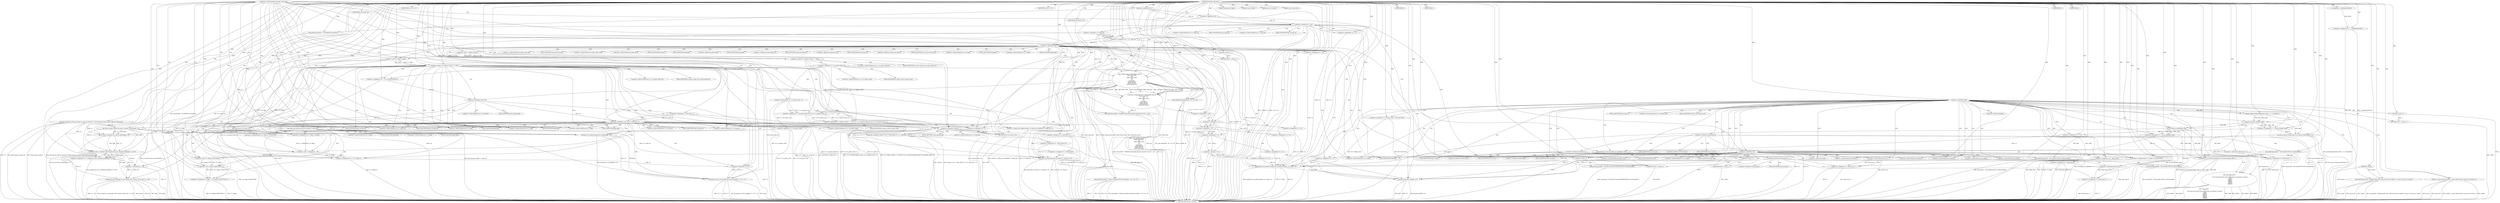 digraph hostapd_notif_assoc {  
"1000120" [label = "(METHOD,hostapd_notif_assoc)" ]
"1000597" [label = "(METHOD_RETURN,int __fastcall)" ]
"1000121" [label = "(PARAM,hostapd_data *hapd)" ]
"1000122" [label = "(PARAM,const u8 *addr)" ]
"1000123" [label = "(PARAM,const u8 *req_ies)" ]
"1000124" [label = "(PARAM,size_t req_ies_len)" ]
"1000125" [label = "(PARAM,int reassoc)" ]
"1000146" [label = "(<operator>.assignment,v28 = __readfsqword(0x28u))" ]
"1000148" [label = "(__readfsqword,__readfsqword(0x28u))" ]
"1000151" [label = "(<operator>.logicalNot,!addr)" ]
"1000154" [label = "(wpa_printf,wpa_printf(2, \"hostapd_notif_assoc: Skip event with no address\", req_ies, req_ies_len, reassoc))" ]
"1000160" [label = "(RETURN,return -1;,return -1;)" ]
"1000161" [label = "(<operator>.minus,-1)" ]
"1000163" [label = "(hostapd_logger,hostapd_logger(hapd, addr, 1u, 2, \"associated\"))" ]
"1000169" [label = "(ieee802_11_parse_elems,ieee802_11_parse_elems(req_ies, req_ies_len, &elems, 0))" ]
"1000180" [label = "(<operator>.assignment,v9 = elems.wps_ie - 2)" ]
"1000182" [label = "(<operator>.subtraction,elems.wps_ie - 2)" ]
"1000187" [label = "(IDENTIFIER,L,)" ]
"1000188" [label = "(wpa_printf,wpa_printf(2, \"STA included WPS IE in (Re)AssocReq\"))" ]
"1000197" [label = "(<operator>.assignment,v9 = elems.rsn_ie - 2)" ]
"1000199" [label = "(<operator>.subtraction,elems.rsn_ie - 2)" ]
"1000204" [label = "(IDENTIFIER,L,)" ]
"1000205" [label = "(wpa_printf,wpa_printf(2, \"STA included RSN IE in (Re)AssocReq\"))" ]
"1000210" [label = "(<operator>.assignment,v9 = elems.wpa_ie)" ]
"1000220" [label = "(<operator>.assignment,v9 = elems.wpa_ie - 2)" ]
"1000222" [label = "(<operator>.subtraction,elems.wpa_ie - 2)" ]
"1000227" [label = "(IDENTIFIER,L,)" ]
"1000228" [label = "(wpa_printf,wpa_printf(2, \"STA included WPA IE in (Re)AssocReq\"))" ]
"1000233" [label = "(IDENTIFIER,L,)" ]
"1000234" [label = "(wpa_printf,wpa_printf(2, \"STA did not include WPS/RSN/WPA IE in (Re)AssocReq\"))" ]
"1000237" [label = "(<operator>.assignment,v11 = ap_get_sta(hapd, addr))" ]
"1000239" [label = "(ap_get_sta,ap_get_sta(hapd, addr))" ]
"1000242" [label = "(<operator>.assignment,v12 = v11)" ]
"1000246" [label = "(IDENTIFIER,v11,if ( v11 ))" ]
"1000248" [label = "(ap_sta_no_session_timeout,ap_sta_no_session_timeout(hapd, v11))" ]
"1000251" [label = "(accounting_sta_stop,accounting_sta_stop(hapd, v12))" ]
"1000254" [label = "(<operator>.assignment,v12->timeout_next = STA_NULLFUNC)" ]
"1000261" [label = "(<operator>.assignment,v12 = ap_sta_add(hapd, addr))" ]
"1000263" [label = "(ap_sta_add,ap_sta_add(hapd, addr))" ]
"1000267" [label = "(<operator>.logicalNot,!v12)" ]
"1000270" [label = "(hostapd_drv_sta_disassoc,hostapd_drv_sta_disassoc(hapd, addr, 5))" ]
"1000274" [label = "(RETURN,return -1;,return -1;)" ]
"1000275" [label = "(<operator>.minus,-1)" ]
"1000277" [label = "(<operator>.assignment,v13 = hapd->iface)" ]
"1000282" [label = "(<operators>.assignmentAnd,v12->flags &= 0xFFFECFFF)" ]
"1000288" [label = "(wpa_printf,wpa_printf(\n      3,\n      \"STA %02x:%02x:%02x:%02x:%02x:%02x not allowed to connect\",\n      *addr,\n      addr[1],\n      addr[2],\n      addr[3],\n      addr[4],\n      addr[5]))" ]
"1000308" [label = "(<operator>.assignment,v14 = 1)" ]
"1000312" [label = "(hostapd_drv_sta_disassoc,hostapd_drv_sta_disassoc(hapd, v12->addr, v14))" ]
"1000318" [label = "(ap_free_sta,ap_free_sta(hapd, v12))" ]
"1000321" [label = "(RETURN,return -1;,return -1;)" ]
"1000322" [label = "(<operator>.minus,-1)" ]
"1000324" [label = "(ap_copy_sta_supp_op_classes,ap_copy_sta_supp_op_classes(v12, elems.supp_op_classes, elems.supp_op_classes_len))" ]
"1000340" [label = "(<operator>.logicalOr,!v9 || !v10)" ]
"1000341" [label = "(<operator>.logicalNot,!v9)" ]
"1000343" [label = "(<operator>.logicalNot,!v10)" ]
"1000346" [label = "(wpa_printf,wpa_printf(2, \"No WPA/RSN IE from STA\"))" ]
"1000349" [label = "(<operator>.assignment,v14 = 13)" ]
"1000354" [label = "(<operator>.logicalNot,!v12->wpa_sm)" ]
"1000358" [label = "(<operator>.assignment,v18 = v12->wpa_sm)" ]
"1000364" [label = "(<operator>.logicalNot,!v18)" ]
"1000367" [label = "(wpa_printf,wpa_printf(5, \"Failed to initialize WPA state machine\", v15, v16, v17))" ]
"1000373" [label = "(RETURN,return -1;,return -1;)" ]
"1000374" [label = "(<operator>.minus,-1)" ]
"1000376" [label = "(<operator>.assignment,v19 = wpa_validate_wpa_ie(\n            hapd->wpa_auth,\n            v18,\n            hapd->iface->freq,\n            v9,\n            v10,\n            elems.mdie,\n            elems.mdie_len,\n            elems.owe_dh,\n            elems.owe_dh_len))" ]
"1000378" [label = "(wpa_validate_wpa_ie,wpa_validate_wpa_ie(\n            hapd->wpa_auth,\n            v18,\n            hapd->iface->freq,\n            v9,\n            v10,\n            elems.mdie,\n            elems.mdie_len,\n            elems.owe_dh,\n            elems.owe_dh_len))" ]
"1000403" [label = "(IDENTIFIER,v19,if ( v19 ))" ]
"1000405" [label = "(<operator>.assignment,p = v19)" ]
"1000408" [label = "(wpa_printf,wpa_printf(2, \"WPA/RSN information element rejected? (res %u)\", v19))" ]
"1000412" [label = "(wpa_hexdump,wpa_hexdump(2, \"IE\", v9, v10))" ]
"1000417" [label = "(<operator>.assignment,v14 = 18)" ]
"1000421" [label = "(<operator>.notEquals,p != 2)" ]
"1000425" [label = "(<operator>.assignment,v14 = 19)" ]
"1000429" [label = "(<operator>.notEquals,p != 3)" ]
"1000433" [label = "(<operator>.assignment,v14 = 20)" ]
"1000437" [label = "(<operator>.notEquals,p != 4)" ]
"1000441" [label = "(<operator>.assignment,v14 = 13)" ]
"1000445" [label = "(<operator>.equals,p == 8)" ]
"1000448" [label = "(<operator>.assignment,v14 = 24)" ]
"1000453" [label = "(<operator>.logicalAnd,(v12->flags & 0x402) == 1026 && !v12->sa_query_timed_out && v12->sa_query_count > 0)" ]
"1000454" [label = "(<operator>.equals,(v12->flags & 0x402) == 1026)" ]
"1000455" [label = "(<operator>.and,v12->flags & 0x402)" ]
"1000461" [label = "(<operator>.logicalAnd,!v12->sa_query_timed_out && v12->sa_query_count > 0)" ]
"1000462" [label = "(<operator>.logicalNot,!v12->sa_query_timed_out)" ]
"1000466" [label = "(<operator>.greaterThan,v12->sa_query_count > 0)" ]
"1000471" [label = "(ap_check_sa_query_timeout,ap_check_sa_query_timeout(hapd, v12))" ]
"1000475" [label = "(<operator>.equals,(v12->flags & 0x402) == 1026)" ]
"1000476" [label = "(<operator>.and,v12->flags & 0x402)" ]
"1000483" [label = "(<operator>.assignment,v20 = v12->sa_query_timed_out)" ]
"1000489" [label = "(<operator>.logicalAnd,!v20 && v12->auth_alg != 2)" ]
"1000490" [label = "(<operator>.logicalNot,!v20)" ]
"1000492" [label = "(<operator>.notEquals,v12->auth_alg != 2)" ]
"1000499" [label = "(<operator>.logicalNot,!v12->sa_query_count)" ]
"1000503" [label = "(ap_sta_start_sa_query,ap_sta_start_sa_query(hapd, v12))" ]
"1000506" [label = "(<operator>.assignment,v21 = hostapd_eid_assoc_comeback_time(hapd, v12, buf))" ]
"1000508" [label = "(hostapd_eid_assoc_comeback_time,hostapd_eid_assoc_comeback_time(hapd, v12, buf))" ]
"1000512" [label = "(hostapd_sta_assoc,hostapd_sta_assoc(hapd, addr, reassoc, 0x1Eu, buf, v21 - buf))" ]
"1000518" [label = "(<operator>.subtraction,v21 - buf)" ]
"1000521" [label = "(RETURN,return v20;,return v20;)" ]
"1000522" [label = "(IDENTIFIER,v20,return v20;)" ]
"1000524" [label = "(wpa_auth_uses_mfp,wpa_auth_uses_mfp(v12->wpa_sm))" ]
"1000528" [label = "(<operators>.assignmentOr,v12->flags |= 0x400u)" ]
"1000534" [label = "(<operators>.assignmentAnd,v12->flags &= 0xFFFFFBFF)" ]
"1000539" [label = "(<operator>.assignment,v22 = v12->flags & 2)" ]
"1000541" [label = "(<operator>.and,v12->flags & 2)" ]
"1000546" [label = "(<operator>.assignment,v12->flags = v12->flags & 0xFFF7FFFF | 3)" ]
"1000550" [label = "(<operator>.or,v12->flags & 0xFFF7FFFF | 3)" ]
"1000551" [label = "(<operator>.and,v12->flags & 0xFFF7FFFF)" ]
"1000557" [label = "(hostapd_set_sta_flags,hostapd_set_sta_flags(hapd, v12))" ]
"1000561" [label = "(<operator>.logicalOr,!reassoc || (v23 = WPA_ASSOC_FT, v12->auth_alg != 2))" ]
"1000562" [label = "(<operator>.logicalNot,!reassoc)" ]
"1000565" [label = "(<operator>.assignment,v23 = WPA_ASSOC_FT)" ]
"1000568" [label = "(<operator>.notEquals,v12->auth_alg != 2)" ]
"1000573" [label = "(<operator>.assignment,v23 = WPA_ASSOC)" ]
"1000576" [label = "(wpa_auth_sm_event,wpa_auth_sm_event(v12->wpa_sm, v23))" ]
"1000581" [label = "(<operator>.assignment,v20 = 0)" ]
"1000584" [label = "(hostapd_new_assoc_sta,hostapd_new_assoc_sta(hapd, v12, v22 != 0))" ]
"1000587" [label = "(<operator>.notEquals,v22 != 0)" ]
"1000590" [label = "(ieee802_1x_notify_port_enabled,ieee802_1x_notify_port_enabled(v12->eapol_sm, 1))" ]
"1000595" [label = "(RETURN,return v20;,return v20;)" ]
"1000596" [label = "(IDENTIFIER,v20,return v20;)" ]
"1000172" [label = "(<operator>.addressOf,&elems)" ]
"1000176" [label = "(<operator>.fieldAccess,elems.wps_ie)" ]
"1000178" [label = "(FIELD_IDENTIFIER,wps_ie,wps_ie)" ]
"1000183" [label = "(<operator>.fieldAccess,elems.wps_ie)" ]
"1000185" [label = "(FIELD_IDENTIFIER,wps_ie,wps_ie)" ]
"1000193" [label = "(<operator>.fieldAccess,elems.rsn_ie)" ]
"1000195" [label = "(FIELD_IDENTIFIER,rsn_ie,rsn_ie)" ]
"1000200" [label = "(<operator>.fieldAccess,elems.rsn_ie)" ]
"1000202" [label = "(FIELD_IDENTIFIER,rsn_ie,rsn_ie)" ]
"1000212" [label = "(<operator>.fieldAccess,elems.wpa_ie)" ]
"1000214" [label = "(FIELD_IDENTIFIER,wpa_ie,wpa_ie)" ]
"1000216" [label = "(<operator>.fieldAccess,elems.wpa_ie)" ]
"1000218" [label = "(FIELD_IDENTIFIER,wpa_ie,wpa_ie)" ]
"1000223" [label = "(<operator>.fieldAccess,elems.wpa_ie)" ]
"1000225" [label = "(FIELD_IDENTIFIER,wpa_ie,wpa_ie)" ]
"1000255" [label = "(<operator>.indirectFieldAccess,v12->timeout_next)" ]
"1000257" [label = "(FIELD_IDENTIFIER,timeout_next,timeout_next)" ]
"1000279" [label = "(<operator>.indirectFieldAccess,hapd->iface)" ]
"1000281" [label = "(FIELD_IDENTIFIER,iface,iface)" ]
"1000283" [label = "(<operator>.indirectFieldAccess,v12->flags)" ]
"1000285" [label = "(FIELD_IDENTIFIER,flags,flags)" ]
"1000291" [label = "(<operator>.indirection,*addr)" ]
"1000293" [label = "(<operator>.indirectIndexAccess,addr[1])" ]
"1000296" [label = "(<operator>.indirectIndexAccess,addr[2])" ]
"1000299" [label = "(<operator>.indirectIndexAccess,addr[3])" ]
"1000302" [label = "(<operator>.indirectIndexAccess,addr[4])" ]
"1000305" [label = "(<operator>.indirectIndexAccess,addr[5])" ]
"1000314" [label = "(<operator>.indirectFieldAccess,v12->addr)" ]
"1000316" [label = "(FIELD_IDENTIFIER,addr,addr)" ]
"1000333" [label = "(<operator>.indirectFieldAccess,hapd->conf->wpa)" ]
"1000355" [label = "(<operator>.indirectFieldAccess,v12->wpa_sm)" ]
"1000357" [label = "(FIELD_IDENTIFIER,wpa_sm,wpa_sm)" ]
"1000360" [label = "(<operator>.indirectFieldAccess,v12->wpa_sm)" ]
"1000362" [label = "(FIELD_IDENTIFIER,wpa_sm,wpa_sm)" ]
"1000379" [label = "(<operator>.indirectFieldAccess,hapd->wpa_auth)" ]
"1000381" [label = "(FIELD_IDENTIFIER,wpa_auth,wpa_auth)" ]
"1000383" [label = "(<operator>.indirectFieldAccess,hapd->iface->freq)" ]
"1000384" [label = "(<operator>.indirectFieldAccess,hapd->iface)" ]
"1000386" [label = "(FIELD_IDENTIFIER,iface,iface)" ]
"1000387" [label = "(FIELD_IDENTIFIER,freq,freq)" ]
"1000390" [label = "(<operator>.fieldAccess,elems.mdie)" ]
"1000392" [label = "(FIELD_IDENTIFIER,mdie,mdie)" ]
"1000393" [label = "(<operator>.fieldAccess,elems.mdie_len)" ]
"1000395" [label = "(FIELD_IDENTIFIER,mdie_len,mdie_len)" ]
"1000396" [label = "(<operator>.fieldAccess,elems.owe_dh)" ]
"1000398" [label = "(FIELD_IDENTIFIER,owe_dh,owe_dh)" ]
"1000399" [label = "(<operator>.fieldAccess,elems.owe_dh_len)" ]
"1000401" [label = "(FIELD_IDENTIFIER,owe_dh_len,owe_dh_len)" ]
"1000456" [label = "(<operator>.indirectFieldAccess,v12->flags)" ]
"1000458" [label = "(FIELD_IDENTIFIER,flags,flags)" ]
"1000463" [label = "(<operator>.indirectFieldAccess,v12->sa_query_timed_out)" ]
"1000465" [label = "(FIELD_IDENTIFIER,sa_query_timed_out,sa_query_timed_out)" ]
"1000467" [label = "(<operator>.indirectFieldAccess,v12->sa_query_count)" ]
"1000469" [label = "(FIELD_IDENTIFIER,sa_query_count,sa_query_count)" ]
"1000477" [label = "(<operator>.indirectFieldAccess,v12->flags)" ]
"1000479" [label = "(FIELD_IDENTIFIER,flags,flags)" ]
"1000485" [label = "(<operator>.indirectFieldAccess,v12->sa_query_timed_out)" ]
"1000487" [label = "(FIELD_IDENTIFIER,sa_query_timed_out,sa_query_timed_out)" ]
"1000493" [label = "(<operator>.indirectFieldAccess,v12->auth_alg)" ]
"1000495" [label = "(FIELD_IDENTIFIER,auth_alg,auth_alg)" ]
"1000500" [label = "(<operator>.indirectFieldAccess,v12->sa_query_count)" ]
"1000502" [label = "(FIELD_IDENTIFIER,sa_query_count,sa_query_count)" ]
"1000525" [label = "(<operator>.indirectFieldAccess,v12->wpa_sm)" ]
"1000527" [label = "(FIELD_IDENTIFIER,wpa_sm,wpa_sm)" ]
"1000529" [label = "(<operator>.indirectFieldAccess,v12->flags)" ]
"1000531" [label = "(FIELD_IDENTIFIER,flags,flags)" ]
"1000535" [label = "(<operator>.indirectFieldAccess,v12->flags)" ]
"1000537" [label = "(FIELD_IDENTIFIER,flags,flags)" ]
"1000542" [label = "(<operator>.indirectFieldAccess,v12->flags)" ]
"1000544" [label = "(FIELD_IDENTIFIER,flags,flags)" ]
"1000547" [label = "(<operator>.indirectFieldAccess,v12->flags)" ]
"1000549" [label = "(FIELD_IDENTIFIER,flags,flags)" ]
"1000552" [label = "(<operator>.indirectFieldAccess,v12->flags)" ]
"1000554" [label = "(FIELD_IDENTIFIER,flags,flags)" ]
"1000569" [label = "(<operator>.indirectFieldAccess,v12->auth_alg)" ]
"1000571" [label = "(FIELD_IDENTIFIER,auth_alg,auth_alg)" ]
"1000577" [label = "(<operator>.indirectFieldAccess,v12->wpa_sm)" ]
"1000579" [label = "(FIELD_IDENTIFIER,wpa_sm,wpa_sm)" ]
"1000591" [label = "(<operator>.indirectFieldAccess,v12->eapol_sm)" ]
"1000593" [label = "(FIELD_IDENTIFIER,eapol_sm,eapol_sm)" ]
  "1000373" -> "1000597"  [ label = "DDG: <RET>"] 
  "1000367" -> "1000597"  [ label = "DDG: v15"] 
  "1000210" -> "1000597"  [ label = "DDG: elems.wpa_ie"] 
  "1000180" -> "1000597"  [ label = "DDG: v9"] 
  "1000161" -> "1000597"  [ label = "DDG: -1"] 
  "1000267" -> "1000597"  [ label = "DDG: !v12"] 
  "1000412" -> "1000597"  [ label = "DDG: v10"] 
  "1000550" -> "1000597"  [ label = "DDG: v12->flags & 0xFFF7FFFF"] 
  "1000581" -> "1000597"  [ label = "DDG: v20"] 
  "1000476" -> "1000597"  [ label = "DDG: v12->flags"] 
  "1000341" -> "1000597"  [ label = "DDG: v9"] 
  "1000374" -> "1000597"  [ label = "DDG: -1"] 
  "1000512" -> "1000597"  [ label = "DDG: v21 - buf"] 
  "1000445" -> "1000597"  [ label = "DDG: p == 8"] 
  "1000199" -> "1000597"  [ label = "DDG: elems.rsn_ie"] 
  "1000378" -> "1000597"  [ label = "DDG: v10"] 
  "1000205" -> "1000597"  [ label = "DDG: wpa_printf(2, \"STA included RSN IE in (Re)AssocReq\")"] 
  "1000565" -> "1000597"  [ label = "DDG: WPA_ASSOC_FT"] 
  "1000584" -> "1000597"  [ label = "DDG: hostapd_new_assoc_sta(hapd, v12, v22 != 0)"] 
  "1000461" -> "1000597"  [ label = "DDG: !v12->sa_query_timed_out"] 
  "1000524" -> "1000597"  [ label = "DDG: wpa_auth_uses_mfp(v12->wpa_sm)"] 
  "1000322" -> "1000597"  [ label = "DDG: -1"] 
  "1000163" -> "1000597"  [ label = "DDG: hostapd_logger(hapd, addr, 1u, 2, \"associated\")"] 
  "1000499" -> "1000597"  [ label = "DDG: v12->sa_query_count"] 
  "1000197" -> "1000597"  [ label = "DDG: elems.rsn_ie - 2"] 
  "1000222" -> "1000597"  [ label = "DDG: elems.wpa_ie"] 
  "1000324" -> "1000597"  [ label = "DDG: v12"] 
  "1000242" -> "1000597"  [ label = "DDG: v11"] 
  "1000343" -> "1000597"  [ label = "DDG: v10"] 
  "1000237" -> "1000597"  [ label = "DDG: ap_get_sta(hapd, addr)"] 
  "1000512" -> "1000597"  [ label = "DDG: hostapd_sta_assoc(hapd, addr, reassoc, 0x1Eu, buf, v21 - buf)"] 
  "1000318" -> "1000597"  [ label = "DDG: hapd"] 
  "1000512" -> "1000597"  [ label = "DDG: reassoc"] 
  "1000263" -> "1000597"  [ label = "DDG: addr"] 
  "1000512" -> "1000597"  [ label = "DDG: buf"] 
  "1000254" -> "1000597"  [ label = "DDG: STA_NULLFUNC"] 
  "1000412" -> "1000597"  [ label = "DDG: v9"] 
  "1000421" -> "1000597"  [ label = "DDG: p"] 
  "1000154" -> "1000597"  [ label = "DDG: req_ies"] 
  "1000378" -> "1000597"  [ label = "DDG: elems.mdie_len"] 
  "1000210" -> "1000597"  [ label = "DDG: v9"] 
  "1000512" -> "1000597"  [ label = "DDG: addr"] 
  "1000364" -> "1000597"  [ label = "DDG: !v18"] 
  "1000546" -> "1000597"  [ label = "DDG: v12->flags"] 
  "1000220" -> "1000597"  [ label = "DDG: v9"] 
  "1000576" -> "1000597"  [ label = "DDG: v12->wpa_sm"] 
  "1000234" -> "1000597"  [ label = "DDG: wpa_printf(2, \"STA did not include WPS/RSN/WPA IE in (Re)AssocReq\")"] 
  "1000151" -> "1000597"  [ label = "DDG: addr"] 
  "1000378" -> "1000597"  [ label = "DDG: v18"] 
  "1000270" -> "1000597"  [ label = "DDG: addr"] 
  "1000318" -> "1000597"  [ label = "DDG: v12"] 
  "1000437" -> "1000597"  [ label = "DDG: p"] 
  "1000282" -> "1000597"  [ label = "DDG: v12->flags"] 
  "1000288" -> "1000597"  [ label = "DDG: addr[2]"] 
  "1000270" -> "1000597"  [ label = "DDG: hostapd_drv_sta_disassoc(hapd, addr, 5)"] 
  "1000587" -> "1000597"  [ label = "DDG: v22"] 
  "1000239" -> "1000597"  [ label = "DDG: addr"] 
  "1000340" -> "1000597"  [ label = "DDG: !v9"] 
  "1000288" -> "1000597"  [ label = "DDG: addr[4]"] 
  "1000512" -> "1000597"  [ label = "DDG: hapd"] 
  "1000248" -> "1000597"  [ label = "DDG: v11"] 
  "1000182" -> "1000597"  [ label = "DDG: elems.wps_ie"] 
  "1000437" -> "1000597"  [ label = "DDG: p != 4"] 
  "1000267" -> "1000597"  [ label = "DDG: v12"] 
  "1000364" -> "1000597"  [ label = "DDG: v18"] 
  "1000180" -> "1000597"  [ label = "DDG: elems.wps_ie - 2"] 
  "1000146" -> "1000597"  [ label = "DDG: v28"] 
  "1000453" -> "1000597"  [ label = "DDG: (v12->flags & 0x402) == 1026 && !v12->sa_query_timed_out && v12->sa_query_count > 0"] 
  "1000146" -> "1000597"  [ label = "DDG: __readfsqword(0x28u)"] 
  "1000576" -> "1000597"  [ label = "DDG: wpa_auth_sm_event(v12->wpa_sm, v23)"] 
  "1000154" -> "1000597"  [ label = "DDG: req_ies_len"] 
  "1000475" -> "1000597"  [ label = "DDG: (v12->flags & 0x402) == 1026"] 
  "1000506" -> "1000597"  [ label = "DDG: hostapd_eid_assoc_comeback_time(hapd, v12, buf)"] 
  "1000270" -> "1000597"  [ label = "DDG: hapd"] 
  "1000261" -> "1000597"  [ label = "DDG: ap_sta_add(hapd, addr)"] 
  "1000590" -> "1000597"  [ label = "DDG: v12->eapol_sm"] 
  "1000346" -> "1000597"  [ label = "DDG: wpa_printf(2, \"No WPA/RSN IE from STA\")"] 
  "1000561" -> "1000597"  [ label = "DDG: !reassoc"] 
  "1000367" -> "1000597"  [ label = "DDG: wpa_printf(5, \"Failed to initialize WPA state machine\", v15, v16, v17)"] 
  "1000376" -> "1000597"  [ label = "DDG: wpa_validate_wpa_ie(\n            hapd->wpa_auth,\n            v18,\n            hapd->iface->freq,\n            v9,\n            v10,\n            elems.mdie,\n            elems.mdie_len,\n            elems.owe_dh,\n            elems.owe_dh_len)"] 
  "1000288" -> "1000597"  [ label = "DDG: addr[1]"] 
  "1000489" -> "1000597"  [ label = "DDG: !v20"] 
  "1000254" -> "1000597"  [ label = "DDG: v12->timeout_next"] 
  "1000220" -> "1000597"  [ label = "DDG: elems.wpa_ie - 2"] 
  "1000584" -> "1000597"  [ label = "DDG: hapd"] 
  "1000154" -> "1000597"  [ label = "DDG: reassoc"] 
  "1000288" -> "1000597"  [ label = "DDG: wpa_printf(\n      3,\n      \"STA %02x:%02x:%02x:%02x:%02x:%02x not allowed to connect\",\n      *addr,\n      addr[1],\n      addr[2],\n      addr[3],\n      addr[4],\n      addr[5])"] 
  "1000277" -> "1000597"  [ label = "DDG: hapd->iface"] 
  "1000573" -> "1000597"  [ label = "DDG: WPA_ASSOC"] 
  "1000312" -> "1000597"  [ label = "DDG: v12->addr"] 
  "1000462" -> "1000597"  [ label = "DDG: v12->sa_query_timed_out"] 
  "1000275" -> "1000597"  [ label = "DDG: -1"] 
  "1000378" -> "1000597"  [ label = "DDG: hapd->wpa_auth"] 
  "1000340" -> "1000597"  [ label = "DDG: !v10"] 
  "1000169" -> "1000597"  [ label = "DDG: req_ies"] 
  "1000489" -> "1000597"  [ label = "DDG: v12->auth_alg != 2"] 
  "1000539" -> "1000597"  [ label = "DDG: v12->flags & 2"] 
  "1000248" -> "1000597"  [ label = "DDG: ap_sta_no_session_timeout(hapd, v11)"] 
  "1000499" -> "1000597"  [ label = "DDG: !v12->sa_query_count"] 
  "1000445" -> "1000597"  [ label = "DDG: p"] 
  "1000288" -> "1000597"  [ label = "DDG: *addr"] 
  "1000197" -> "1000597"  [ label = "DDG: v9"] 
  "1000367" -> "1000597"  [ label = "DDG: v17"] 
  "1000408" -> "1000597"  [ label = "DDG: v19"] 
  "1000503" -> "1000597"  [ label = "DDG: ap_sta_start_sa_query(hapd, v12)"] 
  "1000312" -> "1000597"  [ label = "DDG: v14"] 
  "1000169" -> "1000597"  [ label = "DDG: req_ies_len"] 
  "1000408" -> "1000597"  [ label = "DDG: wpa_printf(2, \"WPA/RSN information element rejected? (res %u)\", v19)"] 
  "1000584" -> "1000597"  [ label = "DDG: v22 != 0"] 
  "1000188" -> "1000597"  [ label = "DDG: wpa_printf(2, \"STA included WPS IE in (Re)AssocReq\")"] 
  "1000378" -> "1000597"  [ label = "DDG: v9"] 
  "1000518" -> "1000597"  [ label = "DDG: v21"] 
  "1000490" -> "1000597"  [ label = "DDG: v20"] 
  "1000125" -> "1000597"  [ label = "DDG: reassoc"] 
  "1000562" -> "1000597"  [ label = "DDG: reassoc"] 
  "1000568" -> "1000597"  [ label = "DDG: v12->auth_alg != 2"] 
  "1000475" -> "1000597"  [ label = "DDG: v12->flags & 0x402"] 
  "1000568" -> "1000597"  [ label = "DDG: v12->auth_alg"] 
  "1000489" -> "1000597"  [ label = "DDG: !v20 && v12->auth_alg != 2"] 
  "1000557" -> "1000597"  [ label = "DDG: hostapd_set_sta_flags(hapd, v12)"] 
  "1000584" -> "1000597"  [ label = "DDG: v12"] 
  "1000466" -> "1000597"  [ label = "DDG: v12->sa_query_count"] 
  "1000228" -> "1000597"  [ label = "DDG: wpa_printf(2, \"STA included WPA IE in (Re)AssocReq\")"] 
  "1000324" -> "1000597"  [ label = "DDG: elems.supp_op_classes_len"] 
  "1000376" -> "1000597"  [ label = "DDG: v19"] 
  "1000378" -> "1000597"  [ label = "DDG: elems.owe_dh"] 
  "1000288" -> "1000597"  [ label = "DDG: addr[3]"] 
  "1000169" -> "1000597"  [ label = "DDG: ieee802_11_parse_elems(req_ies, req_ies_len, &elems, 0)"] 
  "1000492" -> "1000597"  [ label = "DDG: v12->auth_alg"] 
  "1000354" -> "1000597"  [ label = "DDG: !v12->wpa_sm"] 
  "1000590" -> "1000597"  [ label = "DDG: ieee802_1x_notify_port_enabled(v12->eapol_sm, 1)"] 
  "1000277" -> "1000597"  [ label = "DDG: v13"] 
  "1000412" -> "1000597"  [ label = "DDG: wpa_hexdump(2, \"IE\", v9, v10)"] 
  "1000378" -> "1000597"  [ label = "DDG: hapd->iface->freq"] 
  "1000288" -> "1000597"  [ label = "DDG: addr[5]"] 
  "1000429" -> "1000597"  [ label = "DDG: p"] 
  "1000378" -> "1000597"  [ label = "DDG: elems.owe_dh_len"] 
  "1000421" -> "1000597"  [ label = "DDG: p != 2"] 
  "1000340" -> "1000597"  [ label = "DDG: !v9 || !v10"] 
  "1000576" -> "1000597"  [ label = "DDG: v23"] 
  "1000318" -> "1000597"  [ label = "DDG: ap_free_sta(hapd, v12)"] 
  "1000461" -> "1000597"  [ label = "DDG: v12->sa_query_count > 0"] 
  "1000324" -> "1000597"  [ label = "DDG: elems.supp_op_classes"] 
  "1000169" -> "1000597"  [ label = "DDG: &elems"] 
  "1000483" -> "1000597"  [ label = "DDG: v12->sa_query_timed_out"] 
  "1000453" -> "1000597"  [ label = "DDG: !v12->sa_query_timed_out && v12->sa_query_count > 0"] 
  "1000154" -> "1000597"  [ label = "DDG: wpa_printf(2, \"hostapd_notif_assoc: Skip event with no address\", req_ies, req_ies_len, reassoc)"] 
  "1000561" -> "1000597"  [ label = "DDG: !reassoc || (v23 = WPA_ASSOC_FT, v12->auth_alg != 2)"] 
  "1000471" -> "1000597"  [ label = "DDG: ap_check_sa_query_timeout(hapd, v12)"] 
  "1000367" -> "1000597"  [ label = "DDG: v16"] 
  "1000324" -> "1000597"  [ label = "DDG: ap_copy_sta_supp_op_classes(v12, elems.supp_op_classes, elems.supp_op_classes_len)"] 
  "1000312" -> "1000597"  [ label = "DDG: hostapd_drv_sta_disassoc(hapd, v12->addr, v14)"] 
  "1000508" -> "1000597"  [ label = "DDG: v12"] 
  "1000429" -> "1000597"  [ label = "DDG: p != 3"] 
  "1000378" -> "1000597"  [ label = "DDG: elems.mdie"] 
  "1000151" -> "1000597"  [ label = "DDG: !addr"] 
  "1000251" -> "1000597"  [ label = "DDG: accounting_sta_stop(hapd, v12)"] 
  "1000546" -> "1000597"  [ label = "DDG: v12->flags & 0xFFF7FFFF | 3"] 
  "1000358" -> "1000597"  [ label = "DDG: v12->wpa_sm"] 
  "1000595" -> "1000597"  [ label = "DDG: <RET>"] 
  "1000274" -> "1000597"  [ label = "DDG: <RET>"] 
  "1000321" -> "1000597"  [ label = "DDG: <RET>"] 
  "1000160" -> "1000597"  [ label = "DDG: <RET>"] 
  "1000521" -> "1000597"  [ label = "DDG: <RET>"] 
  "1000120" -> "1000121"  [ label = "DDG: "] 
  "1000120" -> "1000122"  [ label = "DDG: "] 
  "1000120" -> "1000123"  [ label = "DDG: "] 
  "1000120" -> "1000124"  [ label = "DDG: "] 
  "1000120" -> "1000125"  [ label = "DDG: "] 
  "1000148" -> "1000146"  [ label = "DDG: 0x28u"] 
  "1000120" -> "1000146"  [ label = "DDG: "] 
  "1000120" -> "1000148"  [ label = "DDG: "] 
  "1000120" -> "1000151"  [ label = "DDG: "] 
  "1000120" -> "1000154"  [ label = "DDG: "] 
  "1000125" -> "1000154"  [ label = "DDG: reassoc"] 
  "1000161" -> "1000160"  [ label = "DDG: -1"] 
  "1000120" -> "1000161"  [ label = "DDG: "] 
  "1000120" -> "1000163"  [ label = "DDG: "] 
  "1000151" -> "1000163"  [ label = "DDG: addr"] 
  "1000120" -> "1000169"  [ label = "DDG: "] 
  "1000182" -> "1000180"  [ label = "DDG: elems.wps_ie"] 
  "1000182" -> "1000180"  [ label = "DDG: 2"] 
  "1000120" -> "1000180"  [ label = "DDG: "] 
  "1000120" -> "1000182"  [ label = "DDG: "] 
  "1000120" -> "1000187"  [ label = "DDG: "] 
  "1000120" -> "1000188"  [ label = "DDG: "] 
  "1000199" -> "1000197"  [ label = "DDG: elems.rsn_ie"] 
  "1000199" -> "1000197"  [ label = "DDG: 2"] 
  "1000120" -> "1000197"  [ label = "DDG: "] 
  "1000120" -> "1000199"  [ label = "DDG: "] 
  "1000120" -> "1000204"  [ label = "DDG: "] 
  "1000120" -> "1000205"  [ label = "DDG: "] 
  "1000120" -> "1000210"  [ label = "DDG: "] 
  "1000222" -> "1000220"  [ label = "DDG: elems.wpa_ie"] 
  "1000222" -> "1000220"  [ label = "DDG: 2"] 
  "1000120" -> "1000220"  [ label = "DDG: "] 
  "1000120" -> "1000222"  [ label = "DDG: "] 
  "1000120" -> "1000227"  [ label = "DDG: "] 
  "1000120" -> "1000228"  [ label = "DDG: "] 
  "1000120" -> "1000233"  [ label = "DDG: "] 
  "1000120" -> "1000234"  [ label = "DDG: "] 
  "1000239" -> "1000237"  [ label = "DDG: hapd"] 
  "1000239" -> "1000237"  [ label = "DDG: addr"] 
  "1000120" -> "1000237"  [ label = "DDG: "] 
  "1000163" -> "1000239"  [ label = "DDG: hapd"] 
  "1000120" -> "1000239"  [ label = "DDG: "] 
  "1000163" -> "1000239"  [ label = "DDG: addr"] 
  "1000237" -> "1000242"  [ label = "DDG: v11"] 
  "1000120" -> "1000242"  [ label = "DDG: "] 
  "1000120" -> "1000246"  [ label = "DDG: "] 
  "1000239" -> "1000248"  [ label = "DDG: hapd"] 
  "1000120" -> "1000248"  [ label = "DDG: "] 
  "1000237" -> "1000248"  [ label = "DDG: v11"] 
  "1000248" -> "1000251"  [ label = "DDG: hapd"] 
  "1000120" -> "1000251"  [ label = "DDG: "] 
  "1000242" -> "1000251"  [ label = "DDG: v12"] 
  "1000120" -> "1000254"  [ label = "DDG: "] 
  "1000263" -> "1000261"  [ label = "DDG: hapd"] 
  "1000263" -> "1000261"  [ label = "DDG: addr"] 
  "1000120" -> "1000261"  [ label = "DDG: "] 
  "1000239" -> "1000263"  [ label = "DDG: hapd"] 
  "1000120" -> "1000263"  [ label = "DDG: "] 
  "1000239" -> "1000263"  [ label = "DDG: addr"] 
  "1000261" -> "1000267"  [ label = "DDG: v12"] 
  "1000120" -> "1000267"  [ label = "DDG: "] 
  "1000263" -> "1000270"  [ label = "DDG: hapd"] 
  "1000120" -> "1000270"  [ label = "DDG: "] 
  "1000263" -> "1000270"  [ label = "DDG: addr"] 
  "1000275" -> "1000274"  [ label = "DDG: -1"] 
  "1000120" -> "1000275"  [ label = "DDG: "] 
  "1000120" -> "1000277"  [ label = "DDG: "] 
  "1000120" -> "1000282"  [ label = "DDG: "] 
  "1000120" -> "1000288"  [ label = "DDG: "] 
  "1000263" -> "1000288"  [ label = "DDG: addr"] 
  "1000239" -> "1000288"  [ label = "DDG: addr"] 
  "1000120" -> "1000308"  [ label = "DDG: "] 
  "1000251" -> "1000312"  [ label = "DDG: hapd"] 
  "1000263" -> "1000312"  [ label = "DDG: hapd"] 
  "1000120" -> "1000312"  [ label = "DDG: "] 
  "1000441" -> "1000312"  [ label = "DDG: v14"] 
  "1000425" -> "1000312"  [ label = "DDG: v14"] 
  "1000349" -> "1000312"  [ label = "DDG: v14"] 
  "1000433" -> "1000312"  [ label = "DDG: v14"] 
  "1000448" -> "1000312"  [ label = "DDG: v14"] 
  "1000308" -> "1000312"  [ label = "DDG: v14"] 
  "1000417" -> "1000312"  [ label = "DDG: v14"] 
  "1000312" -> "1000318"  [ label = "DDG: hapd"] 
  "1000120" -> "1000318"  [ label = "DDG: "] 
  "1000324" -> "1000318"  [ label = "DDG: v12"] 
  "1000267" -> "1000318"  [ label = "DDG: v12"] 
  "1000251" -> "1000318"  [ label = "DDG: v12"] 
  "1000322" -> "1000321"  [ label = "DDG: -1"] 
  "1000120" -> "1000322"  [ label = "DDG: "] 
  "1000120" -> "1000324"  [ label = "DDG: "] 
  "1000341" -> "1000340"  [ label = "DDG: v9"] 
  "1000120" -> "1000341"  [ label = "DDG: "] 
  "1000343" -> "1000340"  [ label = "DDG: v10"] 
  "1000120" -> "1000343"  [ label = "DDG: "] 
  "1000120" -> "1000346"  [ label = "DDG: "] 
  "1000120" -> "1000349"  [ label = "DDG: "] 
  "1000354" -> "1000358"  [ label = "DDG: v12->wpa_sm"] 
  "1000120" -> "1000358"  [ label = "DDG: "] 
  "1000358" -> "1000364"  [ label = "DDG: v18"] 
  "1000120" -> "1000364"  [ label = "DDG: "] 
  "1000120" -> "1000367"  [ label = "DDG: "] 
  "1000374" -> "1000373"  [ label = "DDG: -1"] 
  "1000120" -> "1000374"  [ label = "DDG: "] 
  "1000378" -> "1000376"  [ label = "DDG: v18"] 
  "1000378" -> "1000376"  [ label = "DDG: v9"] 
  "1000378" -> "1000376"  [ label = "DDG: v10"] 
  "1000378" -> "1000376"  [ label = "DDG: elems.owe_dh"] 
  "1000378" -> "1000376"  [ label = "DDG: elems.mdie_len"] 
  "1000378" -> "1000376"  [ label = "DDG: elems.owe_dh_len"] 
  "1000378" -> "1000376"  [ label = "DDG: hapd->iface->freq"] 
  "1000378" -> "1000376"  [ label = "DDG: elems.mdie"] 
  "1000378" -> "1000376"  [ label = "DDG: hapd->wpa_auth"] 
  "1000120" -> "1000376"  [ label = "DDG: "] 
  "1000364" -> "1000378"  [ label = "DDG: v18"] 
  "1000120" -> "1000378"  [ label = "DDG: "] 
  "1000341" -> "1000378"  [ label = "DDG: v9"] 
  "1000343" -> "1000378"  [ label = "DDG: v10"] 
  "1000120" -> "1000403"  [ label = "DDG: "] 
  "1000376" -> "1000405"  [ label = "DDG: v19"] 
  "1000120" -> "1000405"  [ label = "DDG: "] 
  "1000120" -> "1000408"  [ label = "DDG: "] 
  "1000376" -> "1000408"  [ label = "DDG: v19"] 
  "1000120" -> "1000412"  [ label = "DDG: "] 
  "1000378" -> "1000412"  [ label = "DDG: v9"] 
  "1000378" -> "1000412"  [ label = "DDG: v10"] 
  "1000120" -> "1000417"  [ label = "DDG: "] 
  "1000405" -> "1000421"  [ label = "DDG: p"] 
  "1000120" -> "1000421"  [ label = "DDG: "] 
  "1000120" -> "1000425"  [ label = "DDG: "] 
  "1000421" -> "1000429"  [ label = "DDG: p"] 
  "1000120" -> "1000429"  [ label = "DDG: "] 
  "1000120" -> "1000433"  [ label = "DDG: "] 
  "1000429" -> "1000437"  [ label = "DDG: p"] 
  "1000120" -> "1000437"  [ label = "DDG: "] 
  "1000120" -> "1000441"  [ label = "DDG: "] 
  "1000437" -> "1000445"  [ label = "DDG: p"] 
  "1000120" -> "1000445"  [ label = "DDG: "] 
  "1000120" -> "1000448"  [ label = "DDG: "] 
  "1000454" -> "1000453"  [ label = "DDG: v12->flags & 0x402"] 
  "1000454" -> "1000453"  [ label = "DDG: 1026"] 
  "1000455" -> "1000454"  [ label = "DDG: v12->flags"] 
  "1000455" -> "1000454"  [ label = "DDG: 0x402"] 
  "1000120" -> "1000455"  [ label = "DDG: "] 
  "1000120" -> "1000454"  [ label = "DDG: "] 
  "1000461" -> "1000453"  [ label = "DDG: !v12->sa_query_timed_out"] 
  "1000461" -> "1000453"  [ label = "DDG: v12->sa_query_count > 0"] 
  "1000462" -> "1000461"  [ label = "DDG: v12->sa_query_timed_out"] 
  "1000466" -> "1000461"  [ label = "DDG: v12->sa_query_count"] 
  "1000466" -> "1000461"  [ label = "DDG: 0"] 
  "1000120" -> "1000466"  [ label = "DDG: "] 
  "1000120" -> "1000471"  [ label = "DDG: "] 
  "1000324" -> "1000471"  [ label = "DDG: v12"] 
  "1000476" -> "1000475"  [ label = "DDG: v12->flags"] 
  "1000476" -> "1000475"  [ label = "DDG: 0x402"] 
  "1000455" -> "1000476"  [ label = "DDG: v12->flags"] 
  "1000120" -> "1000476"  [ label = "DDG: "] 
  "1000120" -> "1000475"  [ label = "DDG: "] 
  "1000462" -> "1000483"  [ label = "DDG: v12->sa_query_timed_out"] 
  "1000120" -> "1000483"  [ label = "DDG: "] 
  "1000490" -> "1000489"  [ label = "DDG: v20"] 
  "1000483" -> "1000490"  [ label = "DDG: v20"] 
  "1000120" -> "1000490"  [ label = "DDG: "] 
  "1000492" -> "1000489"  [ label = "DDG: v12->auth_alg"] 
  "1000492" -> "1000489"  [ label = "DDG: 2"] 
  "1000120" -> "1000492"  [ label = "DDG: "] 
  "1000466" -> "1000499"  [ label = "DDG: v12->sa_query_count"] 
  "1000471" -> "1000503"  [ label = "DDG: hapd"] 
  "1000120" -> "1000503"  [ label = "DDG: "] 
  "1000324" -> "1000503"  [ label = "DDG: v12"] 
  "1000471" -> "1000503"  [ label = "DDG: v12"] 
  "1000508" -> "1000506"  [ label = "DDG: hapd"] 
  "1000508" -> "1000506"  [ label = "DDG: v12"] 
  "1000508" -> "1000506"  [ label = "DDG: buf"] 
  "1000120" -> "1000506"  [ label = "DDG: "] 
  "1000503" -> "1000508"  [ label = "DDG: hapd"] 
  "1000471" -> "1000508"  [ label = "DDG: hapd"] 
  "1000120" -> "1000508"  [ label = "DDG: "] 
  "1000324" -> "1000508"  [ label = "DDG: v12"] 
  "1000503" -> "1000508"  [ label = "DDG: v12"] 
  "1000471" -> "1000508"  [ label = "DDG: v12"] 
  "1000508" -> "1000512"  [ label = "DDG: hapd"] 
  "1000120" -> "1000512"  [ label = "DDG: "] 
  "1000518" -> "1000512"  [ label = "DDG: buf"] 
  "1000518" -> "1000512"  [ label = "DDG: v21"] 
  "1000506" -> "1000518"  [ label = "DDG: v21"] 
  "1000120" -> "1000518"  [ label = "DDG: "] 
  "1000508" -> "1000518"  [ label = "DDG: buf"] 
  "1000522" -> "1000521"  [ label = "DDG: v20"] 
  "1000490" -> "1000521"  [ label = "DDG: v20"] 
  "1000120" -> "1000522"  [ label = "DDG: "] 
  "1000354" -> "1000524"  [ label = "DDG: v12->wpa_sm"] 
  "1000120" -> "1000528"  [ label = "DDG: "] 
  "1000476" -> "1000528"  [ label = "DDG: v12->flags"] 
  "1000120" -> "1000534"  [ label = "DDG: "] 
  "1000476" -> "1000534"  [ label = "DDG: v12->flags"] 
  "1000541" -> "1000539"  [ label = "DDG: v12->flags"] 
  "1000541" -> "1000539"  [ label = "DDG: 2"] 
  "1000120" -> "1000539"  [ label = "DDG: "] 
  "1000534" -> "1000541"  [ label = "DDG: v12->flags"] 
  "1000528" -> "1000541"  [ label = "DDG: v12->flags"] 
  "1000120" -> "1000541"  [ label = "DDG: "] 
  "1000550" -> "1000546"  [ label = "DDG: v12->flags & 0xFFF7FFFF"] 
  "1000550" -> "1000546"  [ label = "DDG: 3"] 
  "1000551" -> "1000550"  [ label = "DDG: v12->flags"] 
  "1000551" -> "1000550"  [ label = "DDG: 0xFFF7FFFF"] 
  "1000541" -> "1000551"  [ label = "DDG: v12->flags"] 
  "1000120" -> "1000551"  [ label = "DDG: "] 
  "1000120" -> "1000550"  [ label = "DDG: "] 
  "1000471" -> "1000557"  [ label = "DDG: hapd"] 
  "1000120" -> "1000557"  [ label = "DDG: "] 
  "1000324" -> "1000557"  [ label = "DDG: v12"] 
  "1000471" -> "1000557"  [ label = "DDG: v12"] 
  "1000562" -> "1000561"  [ label = "DDG: reassoc"] 
  "1000120" -> "1000562"  [ label = "DDG: "] 
  "1000120" -> "1000565"  [ label = "DDG: "] 
  "1000492" -> "1000568"  [ label = "DDG: v12->auth_alg"] 
  "1000120" -> "1000568"  [ label = "DDG: "] 
  "1000120" -> "1000573"  [ label = "DDG: "] 
  "1000524" -> "1000576"  [ label = "DDG: v12->wpa_sm"] 
  "1000573" -> "1000576"  [ label = "DDG: v23"] 
  "1000565" -> "1000576"  [ label = "DDG: v23"] 
  "1000120" -> "1000576"  [ label = "DDG: "] 
  "1000120" -> "1000581"  [ label = "DDG: "] 
  "1000557" -> "1000584"  [ label = "DDG: hapd"] 
  "1000120" -> "1000584"  [ label = "DDG: "] 
  "1000557" -> "1000584"  [ label = "DDG: v12"] 
  "1000587" -> "1000584"  [ label = "DDG: v22"] 
  "1000587" -> "1000584"  [ label = "DDG: 0"] 
  "1000539" -> "1000587"  [ label = "DDG: v22"] 
  "1000120" -> "1000587"  [ label = "DDG: "] 
  "1000120" -> "1000590"  [ label = "DDG: "] 
  "1000596" -> "1000595"  [ label = "DDG: v20"] 
  "1000581" -> "1000595"  [ label = "DDG: v20"] 
  "1000120" -> "1000596"  [ label = "DDG: "] 
  "1000151" -> "1000160"  [ label = "CDG: "] 
  "1000151" -> "1000154"  [ label = "CDG: "] 
  "1000151" -> "1000176"  [ label = "CDG: "] 
  "1000151" -> "1000172"  [ label = "CDG: "] 
  "1000151" -> "1000169"  [ label = "CDG: "] 
  "1000151" -> "1000163"  [ label = "CDG: "] 
  "1000151" -> "1000161"  [ label = "CDG: "] 
  "1000151" -> "1000178"  [ label = "CDG: "] 
  "1000151" -> "1000239"  [ label = "CDG: "] 
  "1000151" -> "1000237"  [ label = "CDG: "] 
  "1000151" -> "1000242"  [ label = "CDG: "] 
  "1000151" -> "1000255"  [ label = "CDG: "] 
  "1000151" -> "1000254"  [ label = "CDG: "] 
  "1000151" -> "1000251"  [ label = "CDG: "] 
  "1000151" -> "1000248"  [ label = "CDG: "] 
  "1000151" -> "1000267"  [ label = "CDG: "] 
  "1000151" -> "1000263"  [ label = "CDG: "] 
  "1000151" -> "1000261"  [ label = "CDG: "] 
  "1000151" -> "1000257"  [ label = "CDG: "] 
  "1000151" -> "1000288"  [ label = "CDG: "] 
  "1000151" -> "1000285"  [ label = "CDG: "] 
  "1000151" -> "1000283"  [ label = "CDG: "] 
  "1000151" -> "1000282"  [ label = "CDG: "] 
  "1000151" -> "1000281"  [ label = "CDG: "] 
  "1000151" -> "1000279"  [ label = "CDG: "] 
  "1000151" -> "1000277"  [ label = "CDG: "] 
  "1000151" -> "1000302"  [ label = "CDG: "] 
  "1000151" -> "1000299"  [ label = "CDG: "] 
  "1000151" -> "1000296"  [ label = "CDG: "] 
  "1000151" -> "1000293"  [ label = "CDG: "] 
  "1000151" -> "1000291"  [ label = "CDG: "] 
  "1000151" -> "1000318"  [ label = "CDG: "] 
  "1000151" -> "1000316"  [ label = "CDG: "] 
  "1000151" -> "1000314"  [ label = "CDG: "] 
  "1000151" -> "1000312"  [ label = "CDG: "] 
  "1000151" -> "1000308"  [ label = "CDG: "] 
  "1000151" -> "1000305"  [ label = "CDG: "] 
  "1000151" -> "1000322"  [ label = "CDG: "] 
  "1000151" -> "1000321"  [ label = "CDG: "] 
  "1000176" -> "1000188"  [ label = "CDG: "] 
  "1000176" -> "1000185"  [ label = "CDG: "] 
  "1000176" -> "1000183"  [ label = "CDG: "] 
  "1000176" -> "1000182"  [ label = "CDG: "] 
  "1000176" -> "1000180"  [ label = "CDG: "] 
  "1000176" -> "1000195"  [ label = "CDG: "] 
  "1000176" -> "1000193"  [ label = "CDG: "] 
  "1000193" -> "1000205"  [ label = "CDG: "] 
  "1000193" -> "1000202"  [ label = "CDG: "] 
  "1000193" -> "1000200"  [ label = "CDG: "] 
  "1000193" -> "1000199"  [ label = "CDG: "] 
  "1000193" -> "1000197"  [ label = "CDG: "] 
  "1000193" -> "1000218"  [ label = "CDG: "] 
  "1000193" -> "1000216"  [ label = "CDG: "] 
  "1000193" -> "1000214"  [ label = "CDG: "] 
  "1000193" -> "1000212"  [ label = "CDG: "] 
  "1000193" -> "1000210"  [ label = "CDG: "] 
  "1000216" -> "1000223"  [ label = "CDG: "] 
  "1000216" -> "1000222"  [ label = "CDG: "] 
  "1000216" -> "1000220"  [ label = "CDG: "] 
  "1000216" -> "1000234"  [ label = "CDG: "] 
  "1000216" -> "1000228"  [ label = "CDG: "] 
  "1000216" -> "1000225"  [ label = "CDG: "] 
  "1000267" -> "1000270"  [ label = "CDG: "] 
  "1000267" -> "1000288"  [ label = "CDG: "] 
  "1000267" -> "1000285"  [ label = "CDG: "] 
  "1000267" -> "1000283"  [ label = "CDG: "] 
  "1000267" -> "1000282"  [ label = "CDG: "] 
  "1000267" -> "1000281"  [ label = "CDG: "] 
  "1000267" -> "1000279"  [ label = "CDG: "] 
  "1000267" -> "1000277"  [ label = "CDG: "] 
  "1000267" -> "1000275"  [ label = "CDG: "] 
  "1000267" -> "1000274"  [ label = "CDG: "] 
  "1000267" -> "1000302"  [ label = "CDG: "] 
  "1000267" -> "1000299"  [ label = "CDG: "] 
  "1000267" -> "1000296"  [ label = "CDG: "] 
  "1000267" -> "1000293"  [ label = "CDG: "] 
  "1000267" -> "1000291"  [ label = "CDG: "] 
  "1000267" -> "1000318"  [ label = "CDG: "] 
  "1000267" -> "1000316"  [ label = "CDG: "] 
  "1000267" -> "1000314"  [ label = "CDG: "] 
  "1000267" -> "1000312"  [ label = "CDG: "] 
  "1000267" -> "1000308"  [ label = "CDG: "] 
  "1000267" -> "1000305"  [ label = "CDG: "] 
  "1000267" -> "1000322"  [ label = "CDG: "] 
  "1000267" -> "1000321"  [ label = "CDG: "] 
  "1000333" -> "1000544"  [ label = "CDG: "] 
  "1000333" -> "1000542"  [ label = "CDG: "] 
  "1000333" -> "1000541"  [ label = "CDG: "] 
  "1000333" -> "1000539"  [ label = "CDG: "] 
  "1000333" -> "1000557"  [ label = "CDG: "] 
  "1000333" -> "1000554"  [ label = "CDG: "] 
  "1000333" -> "1000552"  [ label = "CDG: "] 
  "1000333" -> "1000551"  [ label = "CDG: "] 
  "1000333" -> "1000550"  [ label = "CDG: "] 
  "1000333" -> "1000549"  [ label = "CDG: "] 
  "1000333" -> "1000547"  [ label = "CDG: "] 
  "1000333" -> "1000546"  [ label = "CDG: "] 
  "1000333" -> "1000576"  [ label = "CDG: "] 
  "1000333" -> "1000562"  [ label = "CDG: "] 
  "1000333" -> "1000561"  [ label = "CDG: "] 
  "1000333" -> "1000591"  [ label = "CDG: "] 
  "1000333" -> "1000590"  [ label = "CDG: "] 
  "1000333" -> "1000587"  [ label = "CDG: "] 
  "1000333" -> "1000584"  [ label = "CDG: "] 
  "1000333" -> "1000581"  [ label = "CDG: "] 
  "1000333" -> "1000579"  [ label = "CDG: "] 
  "1000333" -> "1000577"  [ label = "CDG: "] 
  "1000333" -> "1000595"  [ label = "CDG: "] 
  "1000333" -> "1000593"  [ label = "CDG: "] 
  "1000333" -> "1000341"  [ label = "CDG: "] 
  "1000333" -> "1000340"  [ label = "CDG: "] 
  "1000340" -> "1000318"  [ label = "CDG: "] 
  "1000340" -> "1000316"  [ label = "CDG: "] 
  "1000340" -> "1000314"  [ label = "CDG: "] 
  "1000340" -> "1000312"  [ label = "CDG: "] 
  "1000340" -> "1000322"  [ label = "CDG: "] 
  "1000340" -> "1000321"  [ label = "CDG: "] 
  "1000340" -> "1000349"  [ label = "CDG: "] 
  "1000340" -> "1000346"  [ label = "CDG: "] 
  "1000340" -> "1000364"  [ label = "CDG: "] 
  "1000340" -> "1000362"  [ label = "CDG: "] 
  "1000340" -> "1000360"  [ label = "CDG: "] 
  "1000340" -> "1000358"  [ label = "CDG: "] 
  "1000340" -> "1000357"  [ label = "CDG: "] 
  "1000340" -> "1000355"  [ label = "CDG: "] 
  "1000340" -> "1000354"  [ label = "CDG: "] 
  "1000341" -> "1000343"  [ label = "CDG: "] 
  "1000364" -> "1000367"  [ label = "CDG: "] 
  "1000364" -> "1000384"  [ label = "CDG: "] 
  "1000364" -> "1000383"  [ label = "CDG: "] 
  "1000364" -> "1000381"  [ label = "CDG: "] 
  "1000364" -> "1000379"  [ label = "CDG: "] 
  "1000364" -> "1000378"  [ label = "CDG: "] 
  "1000364" -> "1000376"  [ label = "CDG: "] 
  "1000364" -> "1000374"  [ label = "CDG: "] 
  "1000364" -> "1000373"  [ label = "CDG: "] 
  "1000364" -> "1000399"  [ label = "CDG: "] 
  "1000364" -> "1000398"  [ label = "CDG: "] 
  "1000364" -> "1000396"  [ label = "CDG: "] 
  "1000364" -> "1000395"  [ label = "CDG: "] 
  "1000364" -> "1000393"  [ label = "CDG: "] 
  "1000364" -> "1000392"  [ label = "CDG: "] 
  "1000364" -> "1000390"  [ label = "CDG: "] 
  "1000364" -> "1000387"  [ label = "CDG: "] 
  "1000364" -> "1000386"  [ label = "CDG: "] 
  "1000364" -> "1000401"  [ label = "CDG: "] 
  "1000364" -> "1000421"  [ label = "CDG: "] 
  "1000364" -> "1000417"  [ label = "CDG: "] 
  "1000364" -> "1000458"  [ label = "CDG: "] 
  "1000364" -> "1000456"  [ label = "CDG: "] 
  "1000364" -> "1000455"  [ label = "CDG: "] 
  "1000364" -> "1000454"  [ label = "CDG: "] 
  "1000364" -> "1000453"  [ label = "CDG: "] 
  "1000364" -> "1000479"  [ label = "CDG: "] 
  "1000364" -> "1000477"  [ label = "CDG: "] 
  "1000364" -> "1000476"  [ label = "CDG: "] 
  "1000364" -> "1000475"  [ label = "CDG: "] 
  "1000364" -> "1000318"  [ label = "CDG: "] 
  "1000364" -> "1000316"  [ label = "CDG: "] 
  "1000364" -> "1000314"  [ label = "CDG: "] 
  "1000364" -> "1000312"  [ label = "CDG: "] 
  "1000364" -> "1000322"  [ label = "CDG: "] 
  "1000364" -> "1000321"  [ label = "CDG: "] 
  "1000364" -> "1000412"  [ label = "CDG: "] 
  "1000364" -> "1000408"  [ label = "CDG: "] 
  "1000364" -> "1000405"  [ label = "CDG: "] 
  "1000421" -> "1000429"  [ label = "CDG: "] 
  "1000421" -> "1000425"  [ label = "CDG: "] 
  "1000429" -> "1000437"  [ label = "CDG: "] 
  "1000429" -> "1000433"  [ label = "CDG: "] 
  "1000437" -> "1000445"  [ label = "CDG: "] 
  "1000437" -> "1000441"  [ label = "CDG: "] 
  "1000445" -> "1000448"  [ label = "CDG: "] 
  "1000453" -> "1000471"  [ label = "CDG: "] 
  "1000454" -> "1000463"  [ label = "CDG: "] 
  "1000454" -> "1000462"  [ label = "CDG: "] 
  "1000454" -> "1000461"  [ label = "CDG: "] 
  "1000454" -> "1000465"  [ label = "CDG: "] 
  "1000462" -> "1000469"  [ label = "CDG: "] 
  "1000462" -> "1000467"  [ label = "CDG: "] 
  "1000462" -> "1000466"  [ label = "CDG: "] 
  "1000475" -> "1000490"  [ label = "CDG: "] 
  "1000475" -> "1000489"  [ label = "CDG: "] 
  "1000475" -> "1000487"  [ label = "CDG: "] 
  "1000475" -> "1000485"  [ label = "CDG: "] 
  "1000475" -> "1000483"  [ label = "CDG: "] 
  "1000475" -> "1000527"  [ label = "CDG: "] 
  "1000475" -> "1000525"  [ label = "CDG: "] 
  "1000475" -> "1000524"  [ label = "CDG: "] 
  "1000475" -> "1000544"  [ label = "CDG: "] 
  "1000475" -> "1000542"  [ label = "CDG: "] 
  "1000475" -> "1000541"  [ label = "CDG: "] 
  "1000475" -> "1000539"  [ label = "CDG: "] 
  "1000475" -> "1000557"  [ label = "CDG: "] 
  "1000475" -> "1000554"  [ label = "CDG: "] 
  "1000475" -> "1000552"  [ label = "CDG: "] 
  "1000475" -> "1000551"  [ label = "CDG: "] 
  "1000475" -> "1000550"  [ label = "CDG: "] 
  "1000475" -> "1000549"  [ label = "CDG: "] 
  "1000475" -> "1000547"  [ label = "CDG: "] 
  "1000475" -> "1000546"  [ label = "CDG: "] 
  "1000475" -> "1000576"  [ label = "CDG: "] 
  "1000475" -> "1000562"  [ label = "CDG: "] 
  "1000475" -> "1000561"  [ label = "CDG: "] 
  "1000475" -> "1000591"  [ label = "CDG: "] 
  "1000475" -> "1000590"  [ label = "CDG: "] 
  "1000475" -> "1000587"  [ label = "CDG: "] 
  "1000475" -> "1000584"  [ label = "CDG: "] 
  "1000475" -> "1000581"  [ label = "CDG: "] 
  "1000475" -> "1000579"  [ label = "CDG: "] 
  "1000475" -> "1000577"  [ label = "CDG: "] 
  "1000475" -> "1000595"  [ label = "CDG: "] 
  "1000475" -> "1000593"  [ label = "CDG: "] 
  "1000489" -> "1000512"  [ label = "CDG: "] 
  "1000489" -> "1000508"  [ label = "CDG: "] 
  "1000489" -> "1000506"  [ label = "CDG: "] 
  "1000489" -> "1000502"  [ label = "CDG: "] 
  "1000489" -> "1000500"  [ label = "CDG: "] 
  "1000489" -> "1000499"  [ label = "CDG: "] 
  "1000489" -> "1000527"  [ label = "CDG: "] 
  "1000489" -> "1000525"  [ label = "CDG: "] 
  "1000489" -> "1000524"  [ label = "CDG: "] 
  "1000489" -> "1000521"  [ label = "CDG: "] 
  "1000489" -> "1000518"  [ label = "CDG: "] 
  "1000489" -> "1000544"  [ label = "CDG: "] 
  "1000489" -> "1000542"  [ label = "CDG: "] 
  "1000489" -> "1000541"  [ label = "CDG: "] 
  "1000489" -> "1000539"  [ label = "CDG: "] 
  "1000489" -> "1000557"  [ label = "CDG: "] 
  "1000489" -> "1000554"  [ label = "CDG: "] 
  "1000489" -> "1000552"  [ label = "CDG: "] 
  "1000489" -> "1000551"  [ label = "CDG: "] 
  "1000489" -> "1000550"  [ label = "CDG: "] 
  "1000489" -> "1000549"  [ label = "CDG: "] 
  "1000489" -> "1000547"  [ label = "CDG: "] 
  "1000489" -> "1000546"  [ label = "CDG: "] 
  "1000489" -> "1000576"  [ label = "CDG: "] 
  "1000489" -> "1000562"  [ label = "CDG: "] 
  "1000489" -> "1000561"  [ label = "CDG: "] 
  "1000489" -> "1000591"  [ label = "CDG: "] 
  "1000489" -> "1000590"  [ label = "CDG: "] 
  "1000489" -> "1000587"  [ label = "CDG: "] 
  "1000489" -> "1000584"  [ label = "CDG: "] 
  "1000489" -> "1000581"  [ label = "CDG: "] 
  "1000489" -> "1000579"  [ label = "CDG: "] 
  "1000489" -> "1000577"  [ label = "CDG: "] 
  "1000489" -> "1000595"  [ label = "CDG: "] 
  "1000489" -> "1000593"  [ label = "CDG: "] 
  "1000490" -> "1000495"  [ label = "CDG: "] 
  "1000490" -> "1000493"  [ label = "CDG: "] 
  "1000490" -> "1000492"  [ label = "CDG: "] 
  "1000499" -> "1000503"  [ label = "CDG: "] 
  "1000524" -> "1000528"  [ label = "CDG: "] 
  "1000524" -> "1000537"  [ label = "CDG: "] 
  "1000524" -> "1000535"  [ label = "CDG: "] 
  "1000524" -> "1000534"  [ label = "CDG: "] 
  "1000524" -> "1000531"  [ label = "CDG: "] 
  "1000524" -> "1000529"  [ label = "CDG: "] 
  "1000561" -> "1000573"  [ label = "CDG: "] 
  "1000562" -> "1000571"  [ label = "CDG: "] 
  "1000562" -> "1000569"  [ label = "CDG: "] 
  "1000562" -> "1000568"  [ label = "CDG: "] 
  "1000562" -> "1000565"  [ label = "CDG: "] 
}
